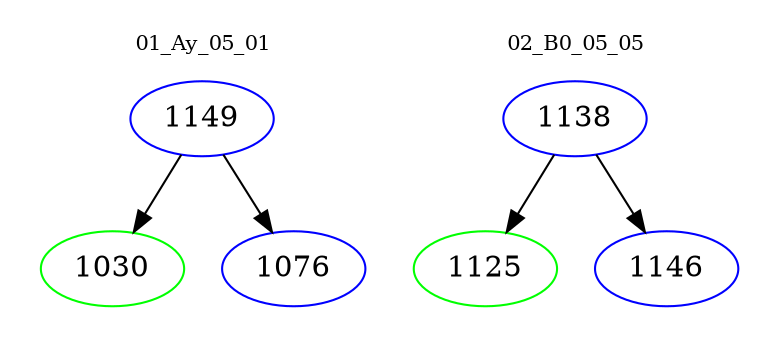 digraph{
subgraph cluster_0 {
color = white
label = "01_Ay_05_01";
fontsize=10;
T0_1149 [label="1149", color="blue"]
T0_1149 -> T0_1030 [color="black"]
T0_1030 [label="1030", color="green"]
T0_1149 -> T0_1076 [color="black"]
T0_1076 [label="1076", color="blue"]
}
subgraph cluster_1 {
color = white
label = "02_B0_05_05";
fontsize=10;
T1_1138 [label="1138", color="blue"]
T1_1138 -> T1_1125 [color="black"]
T1_1125 [label="1125", color="green"]
T1_1138 -> T1_1146 [color="black"]
T1_1146 [label="1146", color="blue"]
}
}
